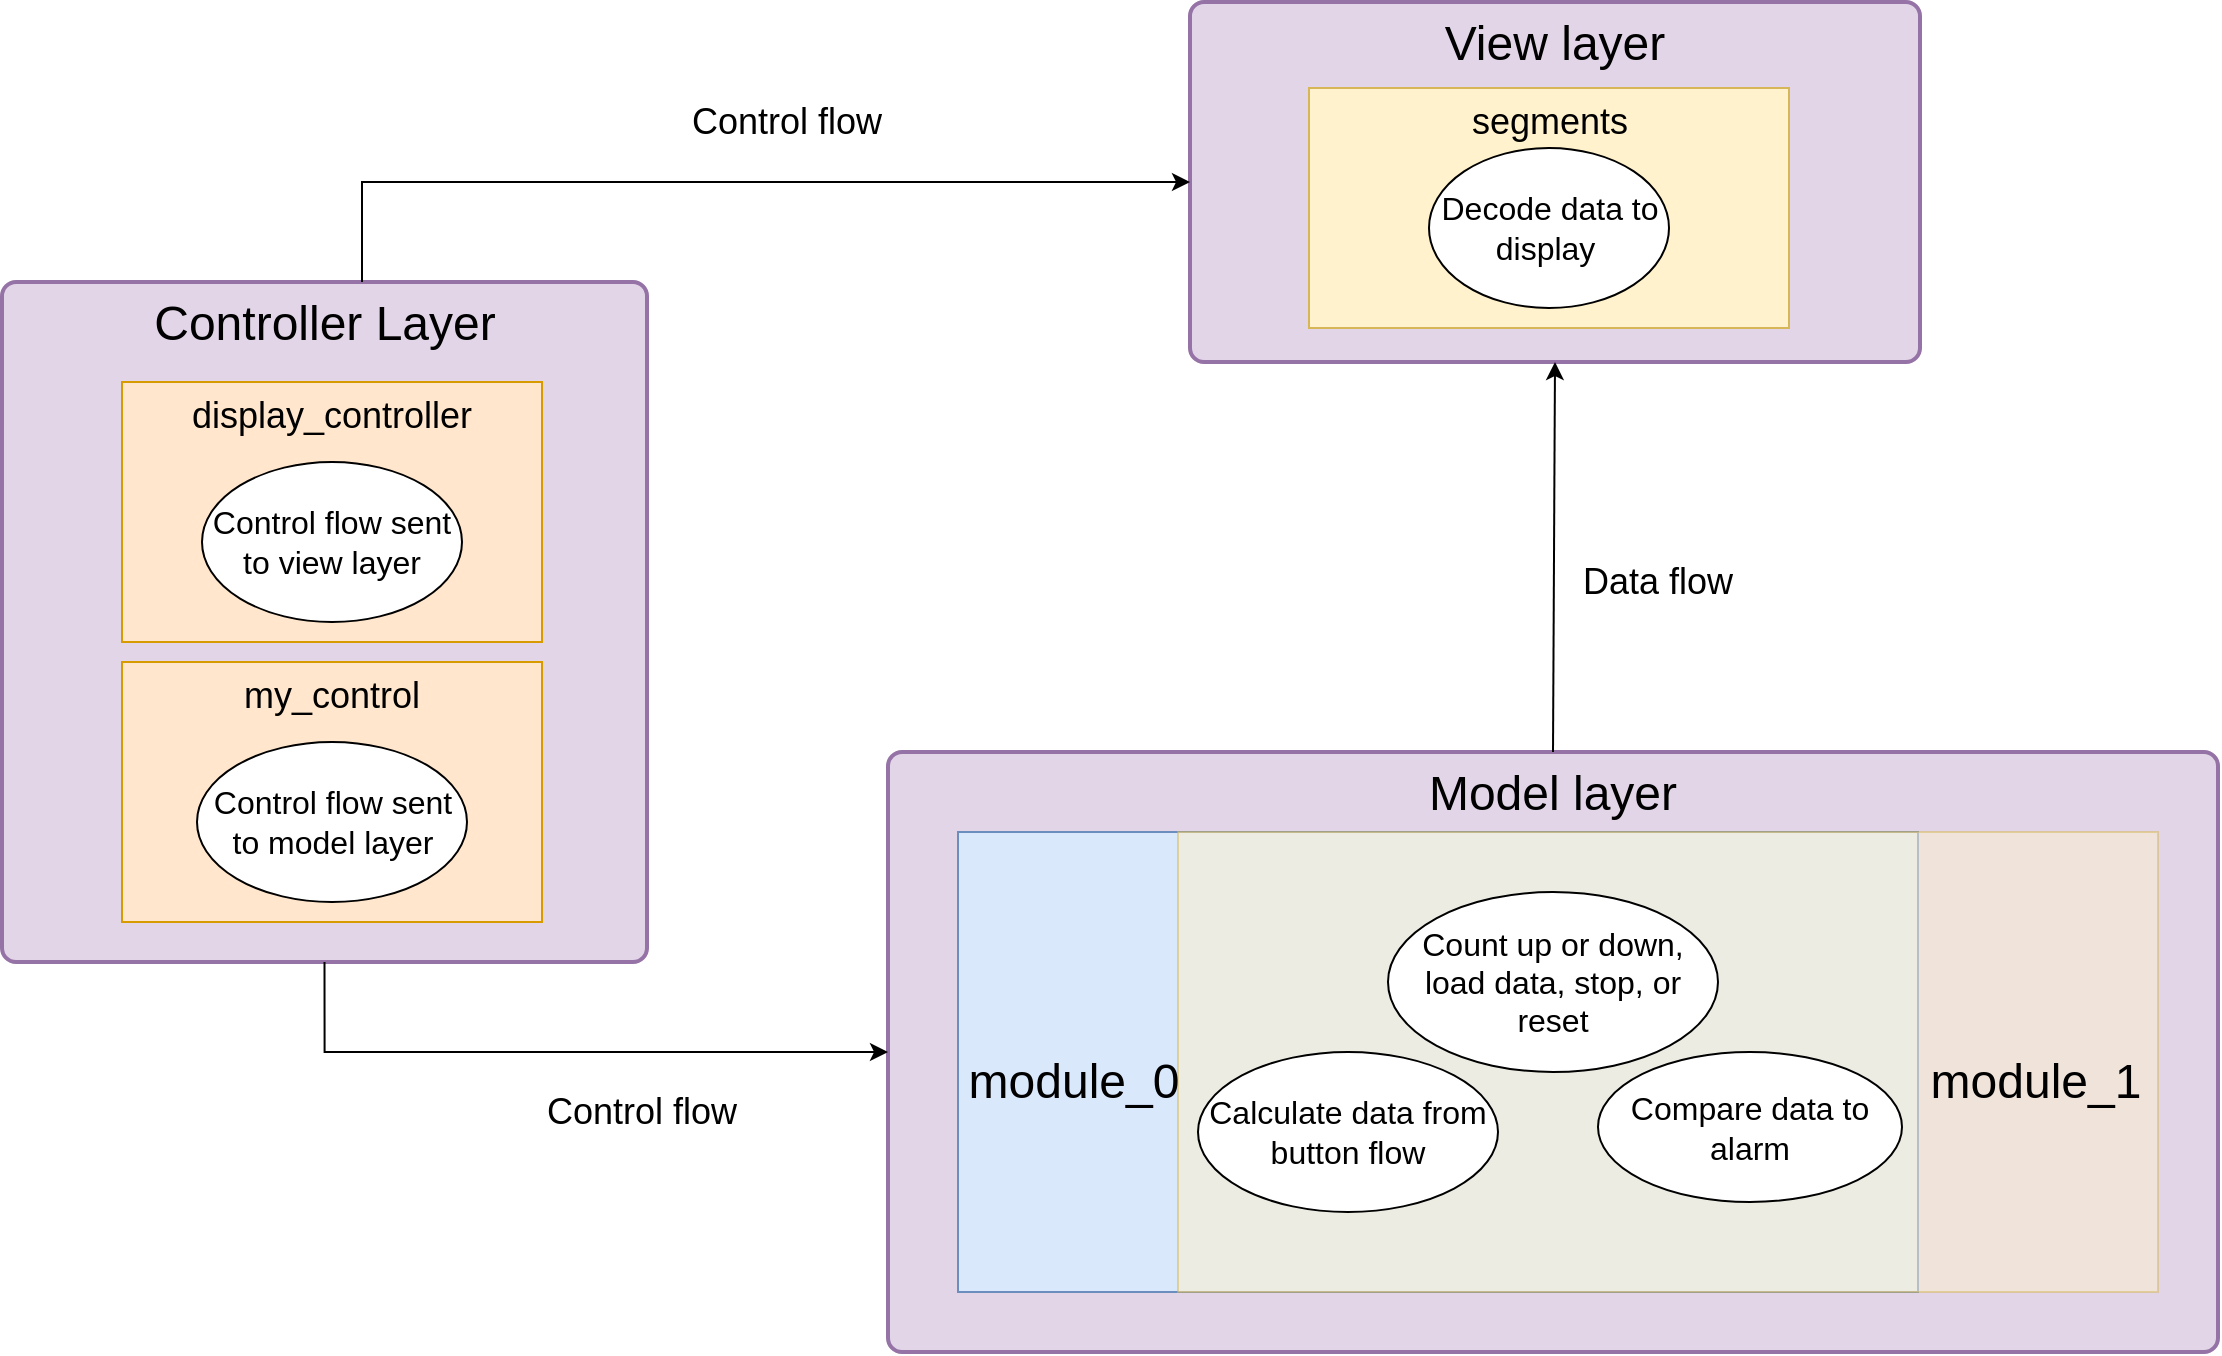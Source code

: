 <mxfile version="22.1.2" type="github">
  <diagram name="Page-1" id="_gD4Ty1qihqB3JL3IfZ5">
    <mxGraphModel dx="1050" dy="534" grid="1" gridSize="10" guides="1" tooltips="1" connect="1" arrows="1" fold="1" page="1" pageScale="1" pageWidth="850" pageHeight="1100" math="0" shadow="0">
      <root>
        <mxCell id="0" />
        <mxCell id="1" parent="0" />
        <mxCell id="tbvbLDSKId4JMIqYJKb5-12" value="&lt;font style=&quot;font-size: 24px;&quot;&gt;Controller Layer&lt;/font&gt;" style="rounded=1;whiteSpace=wrap;html=1;absoluteArcSize=1;arcSize=14;strokeWidth=2;horizontal=1;verticalAlign=top;fillColor=#e1d5e7;strokeColor=#9673a6;" parent="1" vertex="1">
          <mxGeometry x="57" y="200" width="322.5" height="340" as="geometry" />
        </mxCell>
        <mxCell id="tbvbLDSKId4JMIqYJKb5-13" value="&lt;font style=&quot;font-size: 24px;&quot;&gt;Model layer&lt;/font&gt;" style="rounded=1;whiteSpace=wrap;html=1;absoluteArcSize=1;arcSize=14;strokeWidth=2;verticalAlign=top;fillColor=#e1d5e7;strokeColor=#9673a6;" parent="1" vertex="1">
          <mxGeometry x="500" y="435" width="665" height="300" as="geometry" />
        </mxCell>
        <mxCell id="tbvbLDSKId4JMIqYJKb5-14" value="&lt;font style=&quot;font-size: 24px;&quot;&gt;View layer&lt;/font&gt;" style="rounded=1;whiteSpace=wrap;html=1;absoluteArcSize=1;arcSize=14;strokeWidth=2;verticalAlign=top;fillColor=#e1d5e7;strokeColor=#9673a6;" parent="1" vertex="1">
          <mxGeometry x="651" y="60" width="365" height="180" as="geometry" />
        </mxCell>
        <mxCell id="tbvbLDSKId4JMIqYJKb5-33" value="" style="group" parent="1" vertex="1" connectable="0">
          <mxGeometry x="117" y="390" width="210" height="130" as="geometry" />
        </mxCell>
        <mxCell id="tbvbLDSKId4JMIqYJKb5-16" value="&lt;font style=&quot;font-size: 18px;&quot;&gt;my_control&lt;/font&gt;" style="rounded=0;whiteSpace=wrap;html=1;verticalAlign=top;fillColor=#ffe6cc;strokeColor=#d79b00;" parent="tbvbLDSKId4JMIqYJKb5-33" vertex="1">
          <mxGeometry width="210" height="130" as="geometry" />
        </mxCell>
        <mxCell id="tbvbLDSKId4JMIqYJKb5-17" value="&lt;font style=&quot;font-size: 16px;&quot;&gt;Control flow sent to model layer&lt;/font&gt;" style="ellipse;whiteSpace=wrap;html=1;" parent="tbvbLDSKId4JMIqYJKb5-33" vertex="1">
          <mxGeometry x="37.5" y="40" width="135" height="80" as="geometry" />
        </mxCell>
        <mxCell id="tbvbLDSKId4JMIqYJKb5-34" value="" style="group" parent="1" vertex="1" connectable="0">
          <mxGeometry x="117" y="250" width="210" height="130" as="geometry" />
        </mxCell>
        <mxCell id="tbvbLDSKId4JMIqYJKb5-31" value="&lt;span style=&quot;font-size: 18px;&quot;&gt;display_controller&lt;/span&gt;" style="rounded=0;whiteSpace=wrap;html=1;verticalAlign=top;fillColor=#ffe6cc;strokeColor=#d79b00;" parent="tbvbLDSKId4JMIqYJKb5-34" vertex="1">
          <mxGeometry width="210" height="130" as="geometry" />
        </mxCell>
        <mxCell id="tbvbLDSKId4JMIqYJKb5-32" value="&lt;font style=&quot;font-size: 16px;&quot;&gt;Control flow sent to view layer&lt;/font&gt;" style="ellipse;whiteSpace=wrap;html=1;" parent="tbvbLDSKId4JMIqYJKb5-34" vertex="1">
          <mxGeometry x="40" y="40" width="130" height="80" as="geometry" />
        </mxCell>
        <mxCell id="tbvbLDSKId4JMIqYJKb5-41" value="" style="group" parent="1" vertex="1" connectable="0">
          <mxGeometry x="555" y="475" width="580" height="230" as="geometry" />
        </mxCell>
        <mxCell id="tbvbLDSKId4JMIqYJKb5-38" value="" style="rounded=0;whiteSpace=wrap;html=1;fillColor=#dae8fc;strokeColor=#6c8ebf;" parent="tbvbLDSKId4JMIqYJKb5-41" vertex="1">
          <mxGeometry x="-20" width="480" height="230" as="geometry" />
        </mxCell>
        <mxCell id="tbvbLDSKId4JMIqYJKb5-29" value="" style="rounded=0;whiteSpace=wrap;html=1;fillColor=#fff2cc;strokeColor=#d6b656;opacity=50;" parent="tbvbLDSKId4JMIqYJKb5-41" vertex="1">
          <mxGeometry x="90" width="490" height="230" as="geometry" />
        </mxCell>
        <mxCell id="tbvbLDSKId4JMIqYJKb5-20" value="&lt;font style=&quot;font-size: 16px;&quot;&gt;Count up or down, load data, stop, or reset&lt;/font&gt;" style="ellipse;whiteSpace=wrap;html=1;fillColor=default;" parent="tbvbLDSKId4JMIqYJKb5-41" vertex="1">
          <mxGeometry x="195" y="30" width="165" height="90" as="geometry" />
        </mxCell>
        <mxCell id="tbvbLDSKId4JMIqYJKb5-21" value="&lt;font style=&quot;font-size: 16px;&quot;&gt;Calculate data from button flow&lt;/font&gt;" style="ellipse;whiteSpace=wrap;html=1;" parent="tbvbLDSKId4JMIqYJKb5-41" vertex="1">
          <mxGeometry x="100" y="110" width="150" height="80" as="geometry" />
        </mxCell>
        <mxCell id="tbvbLDSKId4JMIqYJKb5-36" value="&lt;font style=&quot;font-size: 16px;&quot;&gt;Compare data to alarm&lt;/font&gt;" style="ellipse;whiteSpace=wrap;html=1;" parent="tbvbLDSKId4JMIqYJKb5-41" vertex="1">
          <mxGeometry x="300" y="110" width="152" height="75" as="geometry" />
        </mxCell>
        <mxCell id="tbvbLDSKId4JMIqYJKb5-39" value="&lt;font style=&quot;font-size: 24px;&quot;&gt;module_0&lt;/font&gt;" style="text;html=1;strokeColor=none;fillColor=none;align=center;verticalAlign=middle;whiteSpace=wrap;rounded=0;" parent="tbvbLDSKId4JMIqYJKb5-41" vertex="1">
          <mxGeometry x="-17" y="95" width="110" height="60" as="geometry" />
        </mxCell>
        <mxCell id="tbvbLDSKId4JMIqYJKb5-40" value="&lt;font style=&quot;font-size: 24px;&quot;&gt;module_1&lt;/font&gt;" style="text;html=1;strokeColor=none;fillColor=none;align=center;verticalAlign=middle;whiteSpace=wrap;rounded=0;" parent="tbvbLDSKId4JMIqYJKb5-41" vertex="1">
          <mxGeometry x="449" y="95" width="140" height="60" as="geometry" />
        </mxCell>
        <mxCell id="tbvbLDSKId4JMIqYJKb5-42" value="&lt;font style=&quot;font-size: 18px;&quot;&gt;segments&lt;/font&gt;" style="rounded=0;whiteSpace=wrap;html=1;verticalAlign=top;fillColor=#fff2cc;strokeColor=#d6b656;" parent="1" vertex="1">
          <mxGeometry x="710.5" y="103" width="240" height="120" as="geometry" />
        </mxCell>
        <mxCell id="tbvbLDSKId4JMIqYJKb5-43" value="&lt;font style=&quot;font-size: 16px;&quot;&gt;Decode data to display&amp;nbsp;&lt;/font&gt;" style="ellipse;whiteSpace=wrap;html=1;" parent="1" vertex="1">
          <mxGeometry x="770.5" y="133" width="120" height="80" as="geometry" />
        </mxCell>
        <mxCell id="tbvbLDSKId4JMIqYJKb5-44" value="" style="endArrow=classic;html=1;rounded=0;edgeStyle=orthogonalEdgeStyle;entryX=0;entryY=0.5;entryDx=0;entryDy=0;" parent="1" target="tbvbLDSKId4JMIqYJKb5-14" edge="1">
          <mxGeometry width="50" height="50" relative="1" as="geometry">
            <mxPoint x="237" y="200" as="sourcePoint" />
            <mxPoint x="617" y="140" as="targetPoint" />
            <Array as="points">
              <mxPoint x="237" y="150" />
            </Array>
          </mxGeometry>
        </mxCell>
        <mxCell id="tbvbLDSKId4JMIqYJKb5-45" value="" style="endArrow=classic;html=1;rounded=0;exitX=0.5;exitY=1;exitDx=0;exitDy=0;entryX=0;entryY=0.5;entryDx=0;entryDy=0;edgeStyle=orthogonalEdgeStyle;" parent="1" source="tbvbLDSKId4JMIqYJKb5-12" target="tbvbLDSKId4JMIqYJKb5-13" edge="1">
          <mxGeometry width="50" height="50" relative="1" as="geometry">
            <mxPoint x="557" y="340" as="sourcePoint" />
            <mxPoint x="607" y="290" as="targetPoint" />
          </mxGeometry>
        </mxCell>
        <mxCell id="tbvbLDSKId4JMIqYJKb5-46" value="" style="endArrow=classic;html=1;rounded=0;entryX=0.5;entryY=1;entryDx=0;entryDy=0;exitX=0.5;exitY=0;exitDx=0;exitDy=0;" parent="1" source="tbvbLDSKId4JMIqYJKb5-13" target="tbvbLDSKId4JMIqYJKb5-14" edge="1">
          <mxGeometry width="50" height="50" relative="1" as="geometry">
            <mxPoint x="850" y="430" as="sourcePoint" />
            <mxPoint x="557" y="360" as="targetPoint" />
          </mxGeometry>
        </mxCell>
        <mxCell id="tbvbLDSKId4JMIqYJKb5-47" value="&lt;font style=&quot;font-size: 18px;&quot;&gt;Data flow&lt;/font&gt;" style="text;html=1;strokeColor=none;fillColor=none;align=center;verticalAlign=middle;whiteSpace=wrap;rounded=0;rotation=0;" parent="1" vertex="1">
          <mxGeometry x="830" y="320" width="110" height="60" as="geometry" />
        </mxCell>
        <mxCell id="tbvbLDSKId4JMIqYJKb5-48" value="&lt;font style=&quot;font-size: 18px;&quot;&gt;Control flow&lt;/font&gt;" style="text;html=1;strokeColor=none;fillColor=none;align=center;verticalAlign=middle;whiteSpace=wrap;rounded=0;" parent="1" vertex="1">
          <mxGeometry x="307" y="590" width="140" height="50" as="geometry" />
        </mxCell>
        <mxCell id="tbvbLDSKId4JMIqYJKb5-50" value="&lt;font style=&quot;font-size: 18px;&quot;&gt;Control flow&lt;/font&gt;" style="text;html=1;strokeColor=none;fillColor=none;align=center;verticalAlign=middle;whiteSpace=wrap;rounded=0;" parent="1" vertex="1">
          <mxGeometry x="397" y="100" width="105" height="40" as="geometry" />
        </mxCell>
      </root>
    </mxGraphModel>
  </diagram>
</mxfile>

